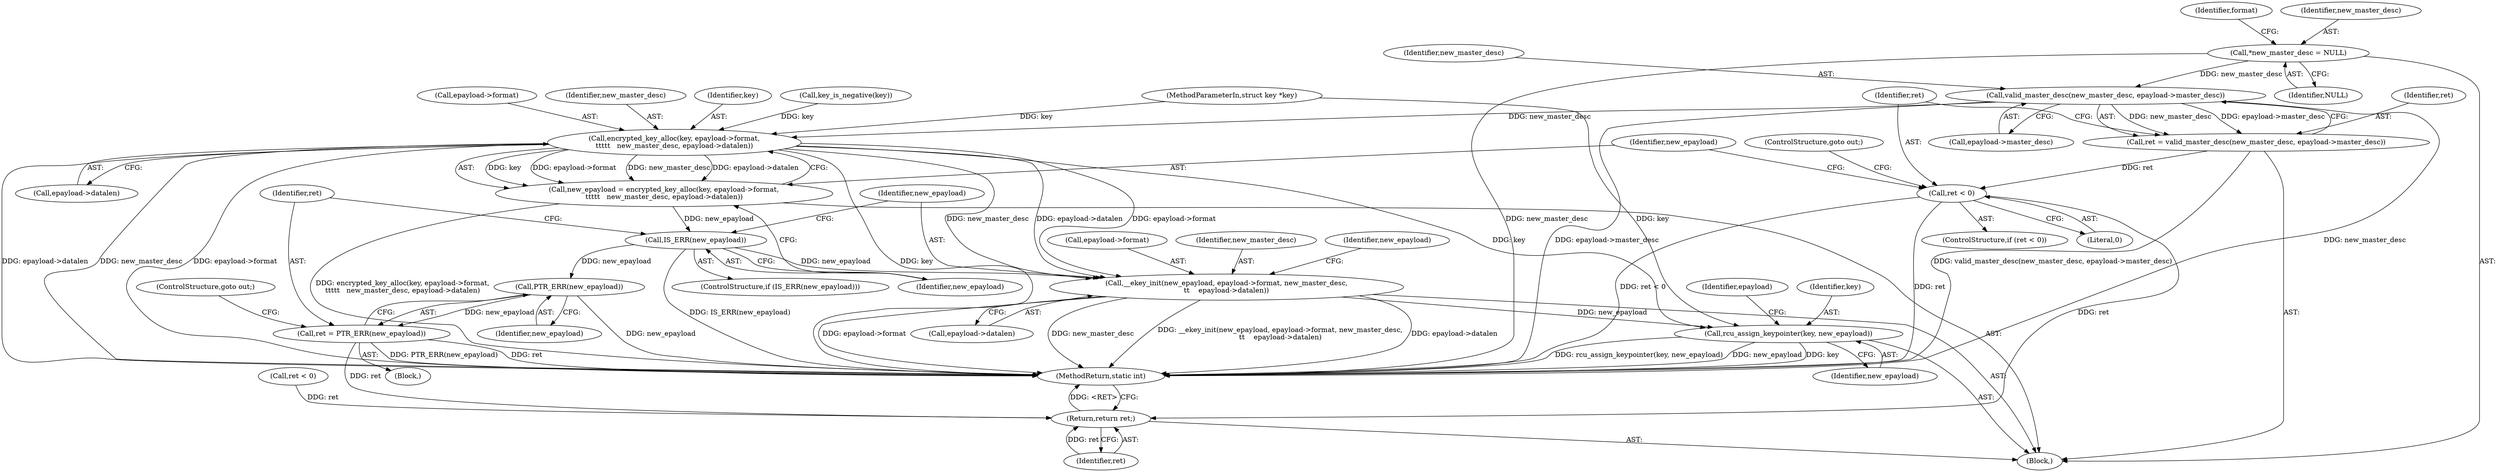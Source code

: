digraph "0_linux_363b02dab09b3226f3bd1420dad9c72b79a42a76_2@pointer" {
"1000197" [label="(Call,valid_master_desc(new_master_desc, epayload->master_desc))"];
"1000117" [label="(Call,*new_master_desc = NULL)"];
"1000195" [label="(Call,ret = valid_master_desc(new_master_desc, epayload->master_desc))"];
"1000203" [label="(Call,ret < 0)"];
"1000266" [label="(Return,return ret;)"];
"1000209" [label="(Call,encrypted_key_alloc(key, epayload->format,\n\t\t\t\t\t   new_master_desc, epayload->datalen))"];
"1000207" [label="(Call,new_epayload = encrypted_key_alloc(key, epayload->format,\n\t\t\t\t\t   new_master_desc, epayload->datalen))"];
"1000219" [label="(Call,IS_ERR(new_epayload))"];
"1000224" [label="(Call,PTR_ERR(new_epayload))"];
"1000222" [label="(Call,ret = PTR_ERR(new_epayload))"];
"1000227" [label="(Call,__ekey_init(new_epayload, epayload->format, new_master_desc,\n\t\t    epayload->datalen))"];
"1000254" [label="(Call,rcu_assign_keypointer(key, new_epayload))"];
"1000206" [label="(ControlStructure,goto out;)"];
"1000222" [label="(Call,ret = PTR_ERR(new_epayload))"];
"1000210" [label="(Identifier,key)"];
"1000219" [label="(Call,IS_ERR(new_epayload))"];
"1000117" [label="(Call,*new_master_desc = NULL)"];
"1000203" [label="(Call,ret < 0)"];
"1000221" [label="(Block,)"];
"1000211" [label="(Call,epayload->format)"];
"1000208" [label="(Identifier,new_epayload)"];
"1000220" [label="(Identifier,new_epayload)"];
"1000266" [label="(Return,return ret;)"];
"1000122" [label="(Identifier,format)"];
"1000218" [label="(ControlStructure,if (IS_ERR(new_epayload)))"];
"1000214" [label="(Identifier,new_master_desc)"];
"1000202" [label="(ControlStructure,if (ret < 0))"];
"1000233" [label="(Call,epayload->datalen)"];
"1000228" [label="(Identifier,new_epayload)"];
"1000229" [label="(Call,epayload->format)"];
"1000227" [label="(Call,__ekey_init(new_epayload, epayload->format, new_master_desc,\n\t\t    epayload->datalen))"];
"1000232" [label="(Identifier,new_master_desc)"];
"1000207" [label="(Call,new_epayload = encrypted_key_alloc(key, epayload->format,\n\t\t\t\t\t   new_master_desc, epayload->datalen))"];
"1000196" [label="(Identifier,ret)"];
"1000267" [label="(Identifier,ret)"];
"1000101" [label="(MethodParameterIn,struct key *key)"];
"1000254" [label="(Call,rcu_assign_keypointer(key, new_epayload))"];
"1000135" [label="(Call,key_is_negative(key))"];
"1000118" [label="(Identifier,new_master_desc)"];
"1000205" [label="(Literal,0)"];
"1000199" [label="(Call,epayload->master_desc)"];
"1000119" [label="(Identifier,NULL)"];
"1000209" [label="(Call,encrypted_key_alloc(key, epayload->format,\n\t\t\t\t\t   new_master_desc, epayload->datalen))"];
"1000238" [label="(Identifier,new_epayload)"];
"1000195" [label="(Call,ret = valid_master_desc(new_master_desc, epayload->master_desc))"];
"1000256" [label="(Identifier,new_epayload)"];
"1000103" [label="(Block,)"];
"1000204" [label="(Identifier,ret)"];
"1000224" [label="(Call,PTR_ERR(new_epayload))"];
"1000255" [label="(Identifier,key)"];
"1000215" [label="(Call,epayload->datalen)"];
"1000223" [label="(Identifier,ret)"];
"1000225" [label="(Identifier,new_epayload)"];
"1000260" [label="(Identifier,epayload)"];
"1000198" [label="(Identifier,new_master_desc)"];
"1000191" [label="(Call,ret < 0)"];
"1000226" [label="(ControlStructure,goto out;)"];
"1000197" [label="(Call,valid_master_desc(new_master_desc, epayload->master_desc))"];
"1000268" [label="(MethodReturn,static int)"];
"1000197" -> "1000195"  [label="AST: "];
"1000197" -> "1000199"  [label="CFG: "];
"1000198" -> "1000197"  [label="AST: "];
"1000199" -> "1000197"  [label="AST: "];
"1000195" -> "1000197"  [label="CFG: "];
"1000197" -> "1000268"  [label="DDG: epayload->master_desc"];
"1000197" -> "1000268"  [label="DDG: new_master_desc"];
"1000197" -> "1000195"  [label="DDG: new_master_desc"];
"1000197" -> "1000195"  [label="DDG: epayload->master_desc"];
"1000117" -> "1000197"  [label="DDG: new_master_desc"];
"1000197" -> "1000209"  [label="DDG: new_master_desc"];
"1000117" -> "1000103"  [label="AST: "];
"1000117" -> "1000119"  [label="CFG: "];
"1000118" -> "1000117"  [label="AST: "];
"1000119" -> "1000117"  [label="AST: "];
"1000122" -> "1000117"  [label="CFG: "];
"1000117" -> "1000268"  [label="DDG: new_master_desc"];
"1000195" -> "1000103"  [label="AST: "];
"1000196" -> "1000195"  [label="AST: "];
"1000204" -> "1000195"  [label="CFG: "];
"1000195" -> "1000268"  [label="DDG: valid_master_desc(new_master_desc, epayload->master_desc)"];
"1000195" -> "1000203"  [label="DDG: ret"];
"1000203" -> "1000202"  [label="AST: "];
"1000203" -> "1000205"  [label="CFG: "];
"1000204" -> "1000203"  [label="AST: "];
"1000205" -> "1000203"  [label="AST: "];
"1000206" -> "1000203"  [label="CFG: "];
"1000208" -> "1000203"  [label="CFG: "];
"1000203" -> "1000268"  [label="DDG: ret < 0"];
"1000203" -> "1000268"  [label="DDG: ret"];
"1000203" -> "1000266"  [label="DDG: ret"];
"1000266" -> "1000103"  [label="AST: "];
"1000266" -> "1000267"  [label="CFG: "];
"1000267" -> "1000266"  [label="AST: "];
"1000268" -> "1000266"  [label="CFG: "];
"1000266" -> "1000268"  [label="DDG: <RET>"];
"1000267" -> "1000266"  [label="DDG: ret"];
"1000222" -> "1000266"  [label="DDG: ret"];
"1000191" -> "1000266"  [label="DDG: ret"];
"1000209" -> "1000207"  [label="AST: "];
"1000209" -> "1000215"  [label="CFG: "];
"1000210" -> "1000209"  [label="AST: "];
"1000211" -> "1000209"  [label="AST: "];
"1000214" -> "1000209"  [label="AST: "];
"1000215" -> "1000209"  [label="AST: "];
"1000207" -> "1000209"  [label="CFG: "];
"1000209" -> "1000268"  [label="DDG: key"];
"1000209" -> "1000268"  [label="DDG: new_master_desc"];
"1000209" -> "1000268"  [label="DDG: epayload->format"];
"1000209" -> "1000268"  [label="DDG: epayload->datalen"];
"1000209" -> "1000207"  [label="DDG: key"];
"1000209" -> "1000207"  [label="DDG: epayload->format"];
"1000209" -> "1000207"  [label="DDG: new_master_desc"];
"1000209" -> "1000207"  [label="DDG: epayload->datalen"];
"1000135" -> "1000209"  [label="DDG: key"];
"1000101" -> "1000209"  [label="DDG: key"];
"1000209" -> "1000227"  [label="DDG: epayload->format"];
"1000209" -> "1000227"  [label="DDG: new_master_desc"];
"1000209" -> "1000227"  [label="DDG: epayload->datalen"];
"1000209" -> "1000254"  [label="DDG: key"];
"1000207" -> "1000103"  [label="AST: "];
"1000208" -> "1000207"  [label="AST: "];
"1000220" -> "1000207"  [label="CFG: "];
"1000207" -> "1000268"  [label="DDG: encrypted_key_alloc(key, epayload->format,\n\t\t\t\t\t   new_master_desc, epayload->datalen)"];
"1000207" -> "1000219"  [label="DDG: new_epayload"];
"1000219" -> "1000218"  [label="AST: "];
"1000219" -> "1000220"  [label="CFG: "];
"1000220" -> "1000219"  [label="AST: "];
"1000223" -> "1000219"  [label="CFG: "];
"1000228" -> "1000219"  [label="CFG: "];
"1000219" -> "1000268"  [label="DDG: IS_ERR(new_epayload)"];
"1000219" -> "1000224"  [label="DDG: new_epayload"];
"1000219" -> "1000227"  [label="DDG: new_epayload"];
"1000224" -> "1000222"  [label="AST: "];
"1000224" -> "1000225"  [label="CFG: "];
"1000225" -> "1000224"  [label="AST: "];
"1000222" -> "1000224"  [label="CFG: "];
"1000224" -> "1000268"  [label="DDG: new_epayload"];
"1000224" -> "1000222"  [label="DDG: new_epayload"];
"1000222" -> "1000221"  [label="AST: "];
"1000223" -> "1000222"  [label="AST: "];
"1000226" -> "1000222"  [label="CFG: "];
"1000222" -> "1000268"  [label="DDG: ret"];
"1000222" -> "1000268"  [label="DDG: PTR_ERR(new_epayload)"];
"1000227" -> "1000103"  [label="AST: "];
"1000227" -> "1000233"  [label="CFG: "];
"1000228" -> "1000227"  [label="AST: "];
"1000229" -> "1000227"  [label="AST: "];
"1000232" -> "1000227"  [label="AST: "];
"1000233" -> "1000227"  [label="AST: "];
"1000238" -> "1000227"  [label="CFG: "];
"1000227" -> "1000268"  [label="DDG: __ekey_init(new_epayload, epayload->format, new_master_desc,\n\t\t    epayload->datalen)"];
"1000227" -> "1000268"  [label="DDG: epayload->datalen"];
"1000227" -> "1000268"  [label="DDG: epayload->format"];
"1000227" -> "1000268"  [label="DDG: new_master_desc"];
"1000227" -> "1000254"  [label="DDG: new_epayload"];
"1000254" -> "1000103"  [label="AST: "];
"1000254" -> "1000256"  [label="CFG: "];
"1000255" -> "1000254"  [label="AST: "];
"1000256" -> "1000254"  [label="AST: "];
"1000260" -> "1000254"  [label="CFG: "];
"1000254" -> "1000268"  [label="DDG: key"];
"1000254" -> "1000268"  [label="DDG: rcu_assign_keypointer(key, new_epayload)"];
"1000254" -> "1000268"  [label="DDG: new_epayload"];
"1000101" -> "1000254"  [label="DDG: key"];
}
